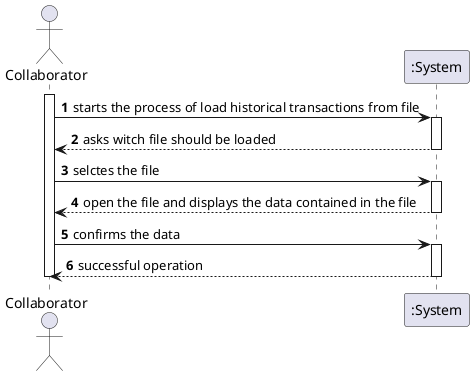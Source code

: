 @startuml SSD
autonumber
actor "Collaborator" as C
participant ":System" as S


activate C
        C -> S :starts the process of load historical transactions from file
        activate S
                S --> C : asks witch file should be loaded
        deactivate S
        C -> S : selctes the file
        activate S
                S --> C : open the file and displays the data contained in the file
        deactivate S
         C -> S : confirms the data
        activate S
                S --> C : successful operation
        deactivate S
deactivate C

@enduml